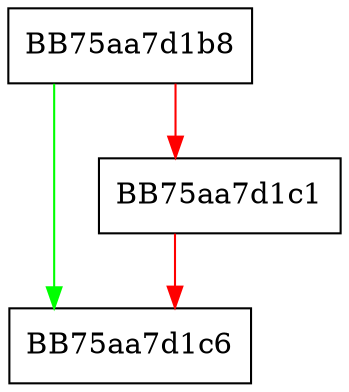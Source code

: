 digraph MpRollBackAttributeStore {
  node [shape="box"];
  graph [splines=ortho];
  BB75aa7d1b8 -> BB75aa7d1c6 [color="green"];
  BB75aa7d1b8 -> BB75aa7d1c1 [color="red"];
  BB75aa7d1c1 -> BB75aa7d1c6 [color="red"];
}